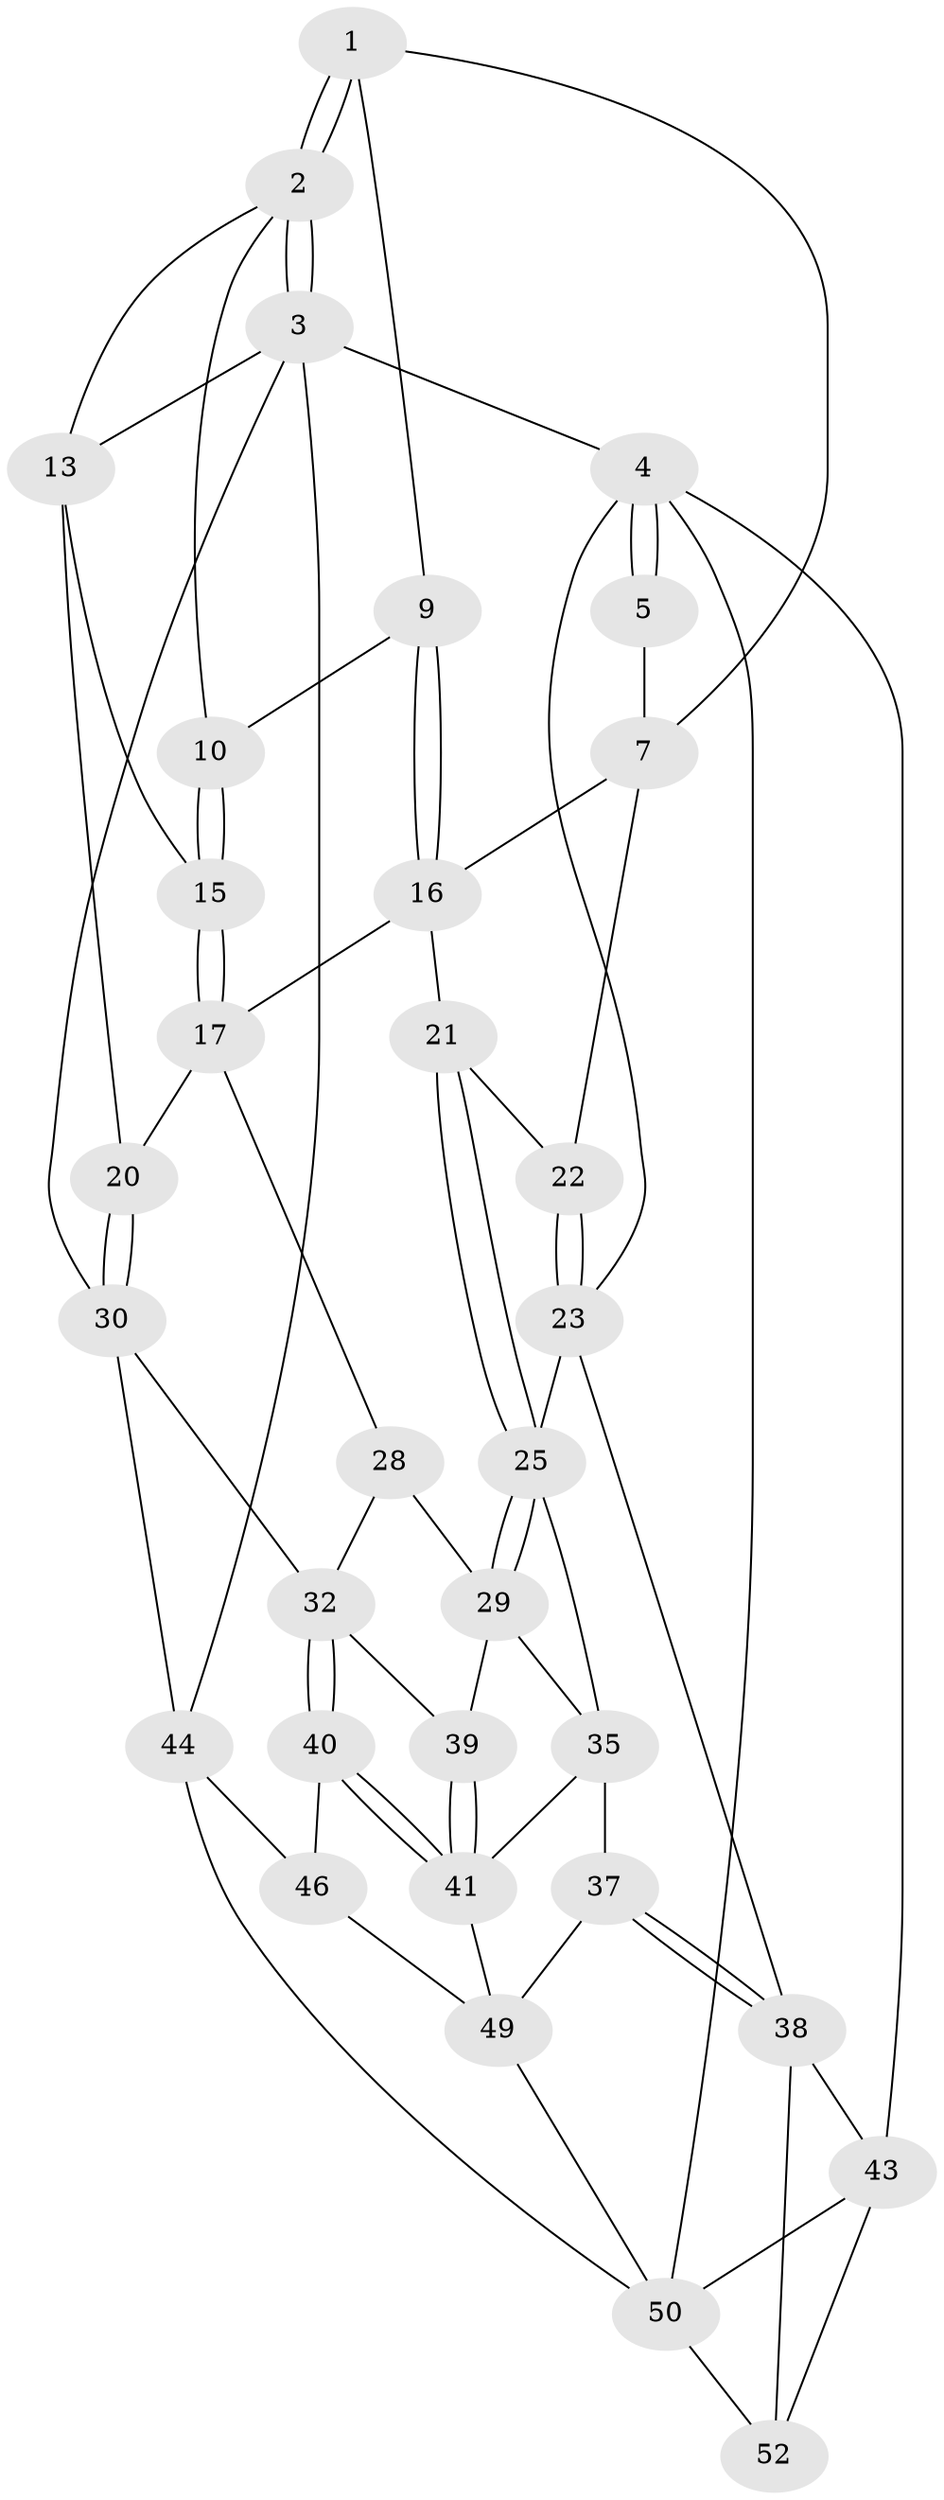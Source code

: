 // original degree distribution, {3: 0.037037037037037035, 5: 0.5185185185185185, 6: 0.2037037037037037, 4: 0.24074074074074073}
// Generated by graph-tools (version 1.1) at 2025/11/02/27/25 16:11:58]
// undirected, 33 vertices, 74 edges
graph export_dot {
graph [start="1"]
  node [color=gray90,style=filled];
  1 [pos="+0.245497510495561+0",super="+6"];
  2 [pos="+0.7719565323833851+0",super="+11"];
  3 [pos="+1+0",super="+12"];
  4 [pos="+0+0",super="+24"];
  5 [pos="+0.1906413945371599+0"];
  7 [pos="+0.4033787157214715+0.1675647559201651",super="+8"];
  9 [pos="+0.6518301571731642+0.09379188784801841"];
  10 [pos="+0.6707578590100381+0.07553312699479375"];
  13 [pos="+0.9468251761378096+0.23785925884387044",super="+14"];
  15 [pos="+0.7751339216018928+0.24702277586386673"];
  16 [pos="+0.5990970259229614+0.2235019710037508",super="+19"];
  17 [pos="+0.7338806633518349+0.4180243263193379",super="+18"];
  20 [pos="+0.7787260370199584+0.4217592562322544"];
  21 [pos="+0.3908163920424103+0.36020318905341664"];
  22 [pos="+0.25875383892611176+0.22639783221792403"];
  23 [pos="+0+0.4459259598649779",super="+27"];
  25 [pos="+0.3888947985554005+0.4430896053396783",super="+26"];
  28 [pos="+0.667142899839745+0.5354418886112006"];
  29 [pos="+0.44301224423297547+0.525030613934473",super="+34"];
  30 [pos="+1+0.574483842266714",super="+31"];
  32 [pos="+0.7337125176465545+0.6151847289253436",super="+33"];
  35 [pos="+0.3539201878832342+0.7883917693230501",super="+36"];
  37 [pos="+0.30473697722013926+0.8018069016283501"];
  38 [pos="+0.296781714508444+0.8007009045607065",super="+42"];
  39 [pos="+0.5447874396739659+0.7399468351160653"];
  40 [pos="+0.8036424352450667+0.8001643148126674"];
  41 [pos="+0.651163512779247+0.8299916836361663",super="+47"];
  43 [pos="+0+0.6623892081576567",super="+51"];
  44 [pos="+1+1",super="+45"];
  46 [pos="+0.8216784816562529+0.8057247824064055",super="+48"];
  49 [pos="+0.5840151000611882+1",super="+53"];
  50 [pos="+0+1",super="+54"];
  52 [pos="+0.16945716430234614+0.8794726012545508"];
  1 -- 2;
  1 -- 2;
  1 -- 9;
  1 -- 7;
  2 -- 3;
  2 -- 3;
  2 -- 10;
  2 -- 13;
  3 -- 4;
  3 -- 44;
  3 -- 13;
  3 -- 30;
  4 -- 5;
  4 -- 5;
  4 -- 50;
  4 -- 43;
  4 -- 23;
  5 -- 7;
  7 -- 16;
  7 -- 22;
  9 -- 10;
  9 -- 16;
  9 -- 16;
  10 -- 15;
  10 -- 15;
  13 -- 20;
  13 -- 15;
  15 -- 17;
  15 -- 17;
  16 -- 17;
  16 -- 21;
  17 -- 20;
  17 -- 28;
  20 -- 30;
  20 -- 30;
  21 -- 22;
  21 -- 25;
  21 -- 25;
  22 -- 23;
  22 -- 23;
  23 -- 25;
  23 -- 38;
  25 -- 29;
  25 -- 29;
  25 -- 35;
  28 -- 29;
  28 -- 32;
  29 -- 35;
  29 -- 39;
  30 -- 32;
  30 -- 44;
  32 -- 40;
  32 -- 40;
  32 -- 39;
  35 -- 37;
  35 -- 41;
  37 -- 38;
  37 -- 38;
  37 -- 49;
  38 -- 43;
  38 -- 52;
  39 -- 41;
  39 -- 41;
  40 -- 41;
  40 -- 41;
  40 -- 46;
  41 -- 49;
  43 -- 50;
  43 -- 52;
  44 -- 50;
  44 -- 46 [weight=2];
  46 -- 49;
  49 -- 50;
  50 -- 52;
}
